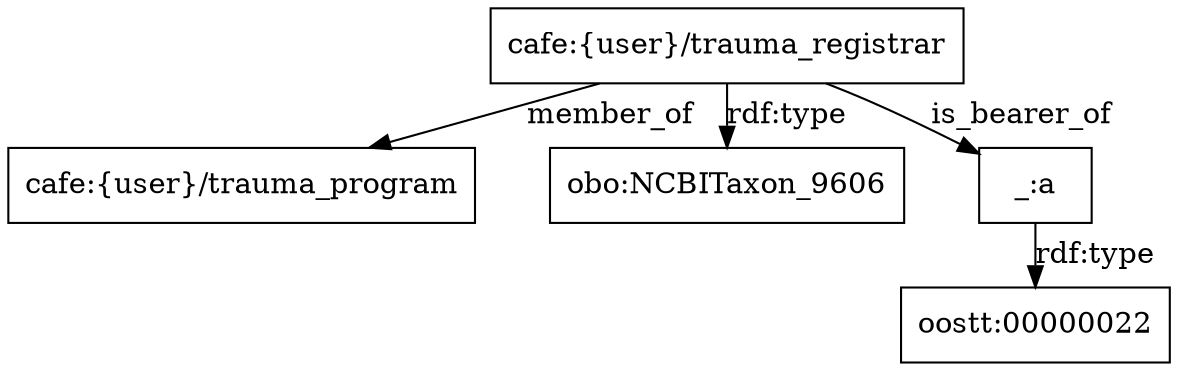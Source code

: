 digraph g { node [shape=rectangle];
graph [splines=true, nodesep=.5, ranksep=0, overlap=false];
"cafe:{user}/trauma_registrar" -> "cafe:{user}/trauma_program" [label="member_of"]
"cafe:{user}/trauma_registrar" -> "obo:NCBITaxon_9606" [label="rdf:type"]
"cafe:{user}/trauma_registrar" -> "_:a" [label="is_bearer_of"]
"_:a" -> "oostt:00000022" [label="rdf:type"]
}